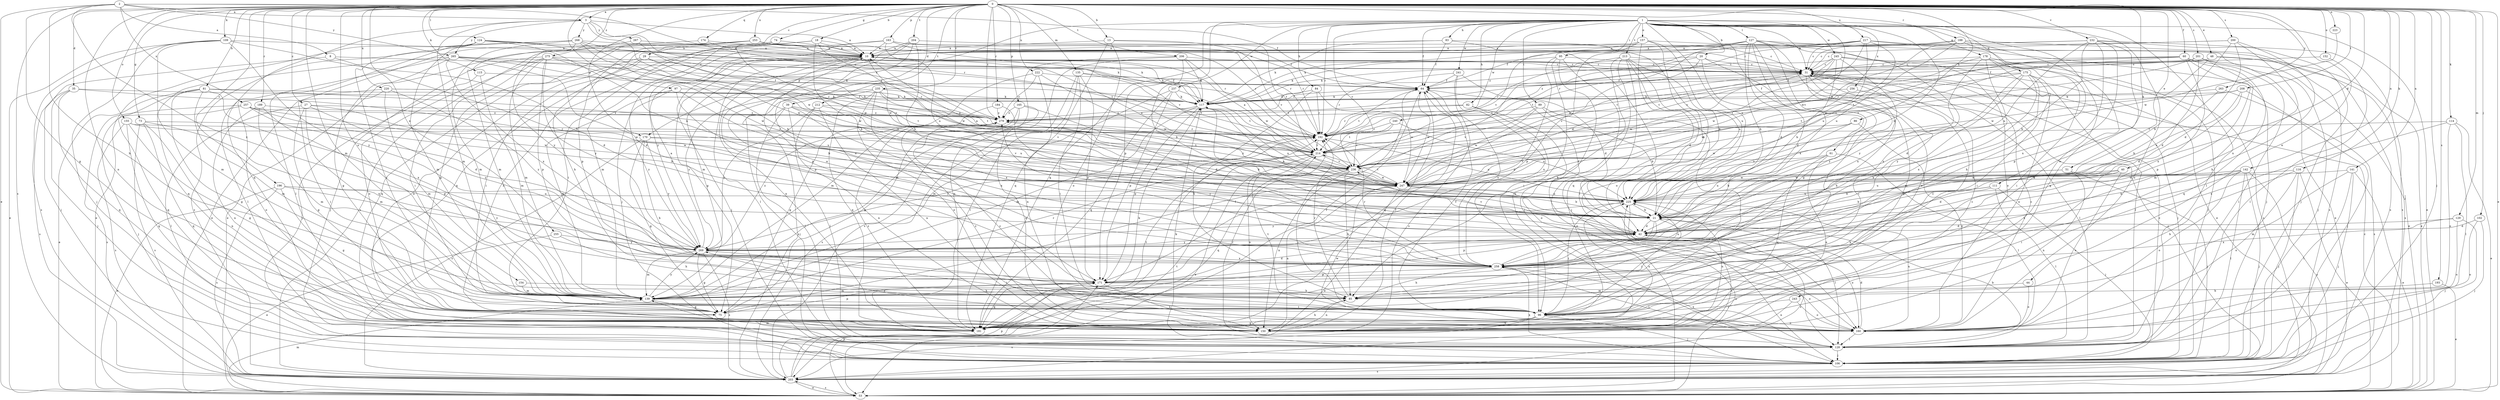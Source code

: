 strict digraph  {
0;
1;
2;
3;
8;
10;
13;
18;
20;
21;
27;
29;
31;
35;
39;
40;
42;
44;
48;
51;
53;
60;
61;
64;
73;
74;
75;
81;
82;
83;
84;
85;
86;
89;
95;
96;
97;
102;
106;
109;
111;
114;
115;
116;
117;
124;
127;
128;
129;
135;
139;
141;
142;
150;
152;
154;
155;
157;
160;
163;
165;
170;
171;
174;
175;
178;
181;
184;
188;
189;
192;
193;
196;
200;
201;
203;
204;
206;
208;
212;
213;
214;
217;
220;
222;
223;
225;
232;
235;
236;
237;
240;
241;
243;
245;
247;
253;
255;
256;
257;
258;
263;
265;
267;
268;
269;
275;
279;
0 -> 3  [label=a];
0 -> 13  [label=b];
0 -> 18  [label=b];
0 -> 27  [label=c];
0 -> 29  [label=c];
0 -> 35  [label=d];
0 -> 39  [label=d];
0 -> 40  [label=d];
0 -> 44  [label=e];
0 -> 48  [label=e];
0 -> 51  [label=e];
0 -> 53  [label=e];
0 -> 60  [label=f];
0 -> 73  [label=g];
0 -> 74  [label=g];
0 -> 81  [label=h];
0 -> 86  [label=i];
0 -> 97  [label=j];
0 -> 102  [label=j];
0 -> 106  [label=j];
0 -> 109  [label=k];
0 -> 111  [label=k];
0 -> 114  [label=k];
0 -> 115  [label=k];
0 -> 116  [label=k];
0 -> 124  [label=l];
0 -> 129  [label=m];
0 -> 135  [label=m];
0 -> 139  [label=m];
0 -> 141  [label=n];
0 -> 142  [label=n];
0 -> 150  [label=n];
0 -> 152  [label=o];
0 -> 154  [label=o];
0 -> 155  [label=o];
0 -> 163  [label=p];
0 -> 165  [label=p];
0 -> 170  [label=p];
0 -> 174  [label=q];
0 -> 184  [label=r];
0 -> 188  [label=r];
0 -> 189  [label=r];
0 -> 193  [label=s];
0 -> 196  [label=s];
0 -> 200  [label=s];
0 -> 201  [label=s];
0 -> 203  [label=s];
0 -> 204  [label=t];
0 -> 206  [label=t];
0 -> 208  [label=t];
0 -> 212  [label=t];
0 -> 217  [label=u];
0 -> 220  [label=u];
0 -> 222  [label=u];
0 -> 223  [label=u];
0 -> 232  [label=v];
0 -> 235  [label=v];
0 -> 253  [label=x];
0 -> 255  [label=x];
0 -> 263  [label=y];
0 -> 275  [label=z];
0 -> 279  [label=z];
1 -> 20  [label=b];
1 -> 21  [label=b];
1 -> 31  [label=c];
1 -> 53  [label=e];
1 -> 61  [label=f];
1 -> 64  [label=f];
1 -> 82  [label=h];
1 -> 83  [label=h];
1 -> 84  [label=h];
1 -> 89  [label=i];
1 -> 95  [label=i];
1 -> 127  [label=l];
1 -> 128  [label=l];
1 -> 157  [label=o];
1 -> 160  [label=o];
1 -> 170  [label=p];
1 -> 171  [label=p];
1 -> 175  [label=q];
1 -> 178  [label=q];
1 -> 181  [label=q];
1 -> 192  [label=r];
1 -> 213  [label=t];
1 -> 225  [label=u];
1 -> 236  [label=v];
1 -> 237  [label=w];
1 -> 240  [label=w];
1 -> 241  [label=w];
1 -> 243  [label=w];
1 -> 245  [label=w];
1 -> 247  [label=w];
1 -> 256  [label=x];
2 -> 3  [label=a];
2 -> 8  [label=a];
2 -> 53  [label=e];
2 -> 64  [label=f];
2 -> 75  [label=g];
2 -> 85  [label=h];
2 -> 192  [label=r];
2 -> 257  [label=x];
2 -> 258  [label=x];
2 -> 265  [label=y];
3 -> 10  [label=a];
3 -> 139  [label=m];
3 -> 181  [label=q];
3 -> 247  [label=w];
3 -> 265  [label=y];
3 -> 267  [label=y];
3 -> 268  [label=y];
3 -> 279  [label=z];
8 -> 31  [label=c];
8 -> 42  [label=d];
8 -> 106  [label=j];
10 -> 31  [label=c];
10 -> 75  [label=g];
10 -> 106  [label=j];
10 -> 117  [label=k];
10 -> 128  [label=l];
10 -> 150  [label=n];
10 -> 171  [label=p];
10 -> 247  [label=w];
13 -> 10  [label=a];
13 -> 160  [label=o];
13 -> 181  [label=q];
13 -> 214  [label=t];
13 -> 236  [label=v];
18 -> 10  [label=a];
18 -> 21  [label=b];
18 -> 139  [label=m];
18 -> 150  [label=n];
18 -> 181  [label=q];
18 -> 192  [label=r];
18 -> 247  [label=w];
20 -> 31  [label=c];
20 -> 42  [label=d];
20 -> 117  [label=k];
20 -> 181  [label=q];
20 -> 214  [label=t];
20 -> 236  [label=v];
21 -> 42  [label=d];
21 -> 96  [label=i];
21 -> 117  [label=k];
21 -> 128  [label=l];
21 -> 139  [label=m];
21 -> 171  [label=p];
27 -> 75  [label=g];
27 -> 128  [label=l];
27 -> 139  [label=m];
27 -> 247  [label=w];
27 -> 269  [label=y];
27 -> 279  [label=z];
29 -> 31  [label=c];
29 -> 96  [label=i];
29 -> 150  [label=n];
29 -> 181  [label=q];
29 -> 192  [label=r];
29 -> 236  [label=v];
31 -> 64  [label=f];
31 -> 85  [label=h];
31 -> 96  [label=i];
31 -> 106  [label=j];
31 -> 247  [label=w];
31 -> 269  [label=y];
35 -> 106  [label=j];
35 -> 117  [label=k];
35 -> 181  [label=q];
35 -> 203  [label=s];
35 -> 247  [label=w];
39 -> 106  [label=j];
39 -> 128  [label=l];
39 -> 150  [label=n];
39 -> 225  [label=u];
39 -> 258  [label=x];
39 -> 279  [label=z];
40 -> 21  [label=b];
40 -> 42  [label=d];
40 -> 96  [label=i];
40 -> 160  [label=o];
40 -> 247  [label=w];
42 -> 64  [label=f];
42 -> 117  [label=k];
42 -> 160  [label=o];
42 -> 203  [label=s];
42 -> 236  [label=v];
42 -> 269  [label=y];
44 -> 139  [label=m];
44 -> 160  [label=o];
48 -> 31  [label=c];
48 -> 53  [label=e];
48 -> 64  [label=f];
48 -> 203  [label=s];
48 -> 247  [label=w];
51 -> 106  [label=j];
51 -> 150  [label=n];
51 -> 225  [label=u];
51 -> 247  [label=w];
53 -> 31  [label=c];
53 -> 139  [label=m];
53 -> 171  [label=p];
53 -> 203  [label=s];
53 -> 225  [label=u];
60 -> 31  [label=c];
60 -> 128  [label=l];
60 -> 171  [label=p];
60 -> 181  [label=q];
60 -> 214  [label=t];
60 -> 236  [label=v];
60 -> 258  [label=x];
60 -> 279  [label=z];
61 -> 21  [label=b];
61 -> 128  [label=l];
61 -> 150  [label=n];
61 -> 181  [label=q];
61 -> 236  [label=v];
64 -> 117  [label=k];
64 -> 181  [label=q];
64 -> 214  [label=t];
64 -> 247  [label=w];
64 -> 258  [label=x];
73 -> 150  [label=n];
73 -> 181  [label=q];
73 -> 192  [label=r];
73 -> 203  [label=s];
73 -> 258  [label=x];
74 -> 10  [label=a];
74 -> 75  [label=g];
74 -> 96  [label=i];
74 -> 247  [label=w];
75 -> 64  [label=f];
75 -> 171  [label=p];
81 -> 53  [label=e];
81 -> 75  [label=g];
81 -> 117  [label=k];
81 -> 139  [label=m];
81 -> 181  [label=q];
81 -> 236  [label=v];
81 -> 258  [label=x];
82 -> 96  [label=i];
82 -> 160  [label=o];
82 -> 192  [label=r];
82 -> 279  [label=z];
83 -> 10  [label=a];
83 -> 21  [label=b];
83 -> 64  [label=f];
83 -> 117  [label=k];
83 -> 128  [label=l];
84 -> 85  [label=h];
84 -> 117  [label=k];
84 -> 192  [label=r];
84 -> 247  [label=w];
85 -> 150  [label=n];
85 -> 192  [label=r];
86 -> 160  [label=o];
86 -> 192  [label=r];
86 -> 225  [label=u];
86 -> 247  [label=w];
89 -> 21  [label=b];
89 -> 96  [label=i];
89 -> 236  [label=v];
89 -> 247  [label=w];
89 -> 279  [label=z];
95 -> 31  [label=c];
95 -> 53  [label=e];
95 -> 96  [label=i];
95 -> 106  [label=j];
95 -> 117  [label=k];
95 -> 171  [label=p];
96 -> 31  [label=c];
96 -> 64  [label=f];
96 -> 106  [label=j];
96 -> 150  [label=n];
96 -> 160  [label=o];
96 -> 181  [label=q];
96 -> 203  [label=s];
96 -> 214  [label=t];
97 -> 21  [label=b];
97 -> 117  [label=k];
97 -> 139  [label=m];
97 -> 225  [label=u];
97 -> 269  [label=y];
102 -> 42  [label=d];
102 -> 106  [label=j];
102 -> 160  [label=o];
106 -> 31  [label=c];
106 -> 117  [label=k];
106 -> 203  [label=s];
106 -> 258  [label=x];
109 -> 10  [label=a];
109 -> 21  [label=b];
109 -> 53  [label=e];
109 -> 106  [label=j];
109 -> 139  [label=m];
109 -> 203  [label=s];
109 -> 269  [label=y];
111 -> 21  [label=b];
111 -> 85  [label=h];
111 -> 106  [label=j];
111 -> 128  [label=l];
111 -> 225  [label=u];
114 -> 53  [label=e];
114 -> 128  [label=l];
114 -> 160  [label=o];
114 -> 192  [label=r];
114 -> 258  [label=x];
115 -> 64  [label=f];
115 -> 106  [label=j];
115 -> 139  [label=m];
116 -> 53  [label=e];
116 -> 85  [label=h];
116 -> 106  [label=j];
116 -> 160  [label=o];
116 -> 247  [label=w];
117 -> 64  [label=f];
117 -> 139  [label=m];
117 -> 171  [label=p];
117 -> 225  [label=u];
117 -> 279  [label=z];
124 -> 10  [label=a];
124 -> 53  [label=e];
124 -> 96  [label=i];
124 -> 117  [label=k];
124 -> 139  [label=m];
124 -> 225  [label=u];
124 -> 279  [label=z];
127 -> 10  [label=a];
127 -> 21  [label=b];
127 -> 42  [label=d];
127 -> 53  [label=e];
127 -> 75  [label=g];
127 -> 96  [label=i];
127 -> 117  [label=k];
127 -> 150  [label=n];
127 -> 160  [label=o];
127 -> 247  [label=w];
127 -> 258  [label=x];
128 -> 21  [label=b];
128 -> 106  [label=j];
128 -> 139  [label=m];
128 -> 192  [label=r];
128 -> 258  [label=x];
129 -> 42  [label=d];
129 -> 106  [label=j];
129 -> 160  [label=o];
129 -> 258  [label=x];
135 -> 64  [label=f];
135 -> 96  [label=i];
135 -> 128  [label=l];
135 -> 171  [label=p];
135 -> 203  [label=s];
135 -> 214  [label=t];
139 -> 75  [label=g];
139 -> 96  [label=i];
139 -> 192  [label=r];
139 -> 269  [label=y];
141 -> 53  [label=e];
141 -> 106  [label=j];
141 -> 128  [label=l];
141 -> 139  [label=m];
141 -> 247  [label=w];
142 -> 21  [label=b];
142 -> 106  [label=j];
142 -> 128  [label=l];
142 -> 160  [label=o];
142 -> 203  [label=s];
142 -> 225  [label=u];
142 -> 247  [label=w];
142 -> 258  [label=x];
150 -> 31  [label=c];
150 -> 64  [label=f];
150 -> 85  [label=h];
150 -> 279  [label=z];
152 -> 31  [label=c];
152 -> 128  [label=l];
154 -> 85  [label=h];
154 -> 139  [label=m];
155 -> 75  [label=g];
155 -> 181  [label=q];
155 -> 192  [label=r];
155 -> 203  [label=s];
155 -> 236  [label=v];
157 -> 10  [label=a];
157 -> 53  [label=e];
157 -> 160  [label=o];
157 -> 171  [label=p];
157 -> 181  [label=q];
157 -> 225  [label=u];
157 -> 236  [label=v];
160 -> 31  [label=c];
160 -> 42  [label=d];
160 -> 128  [label=l];
160 -> 225  [label=u];
160 -> 247  [label=w];
160 -> 269  [label=y];
160 -> 279  [label=z];
163 -> 10  [label=a];
163 -> 31  [label=c];
163 -> 106  [label=j];
163 -> 192  [label=r];
163 -> 225  [label=u];
163 -> 236  [label=v];
163 -> 269  [label=y];
165 -> 42  [label=d];
165 -> 75  [label=g];
165 -> 150  [label=n];
165 -> 203  [label=s];
165 -> 279  [label=z];
170 -> 75  [label=g];
170 -> 85  [label=h];
170 -> 203  [label=s];
170 -> 214  [label=t];
170 -> 236  [label=v];
170 -> 269  [label=y];
171 -> 42  [label=d];
171 -> 85  [label=h];
171 -> 139  [label=m];
171 -> 150  [label=n];
171 -> 181  [label=q];
174 -> 10  [label=a];
174 -> 53  [label=e];
174 -> 117  [label=k];
175 -> 42  [label=d];
175 -> 64  [label=f];
175 -> 128  [label=l];
175 -> 139  [label=m];
175 -> 150  [label=n];
175 -> 214  [label=t];
175 -> 258  [label=x];
175 -> 269  [label=y];
178 -> 31  [label=c];
178 -> 85  [label=h];
178 -> 96  [label=i];
178 -> 106  [label=j];
178 -> 203  [label=s];
178 -> 214  [label=t];
178 -> 258  [label=x];
181 -> 64  [label=f];
181 -> 117  [label=k];
181 -> 214  [label=t];
181 -> 225  [label=u];
181 -> 279  [label=z];
184 -> 42  [label=d];
184 -> 75  [label=g];
184 -> 279  [label=z];
188 -> 10  [label=a];
188 -> 31  [label=c];
188 -> 85  [label=h];
188 -> 181  [label=q];
188 -> 203  [label=s];
188 -> 225  [label=u];
188 -> 236  [label=v];
189 -> 139  [label=m];
189 -> 150  [label=n];
189 -> 171  [label=p];
189 -> 279  [label=z];
192 -> 214  [label=t];
192 -> 225  [label=u];
192 -> 269  [label=y];
193 -> 53  [label=e];
193 -> 85  [label=h];
196 -> 53  [label=e];
196 -> 75  [label=g];
196 -> 203  [label=s];
196 -> 225  [label=u];
196 -> 269  [label=y];
200 -> 10  [label=a];
200 -> 21  [label=b];
200 -> 31  [label=c];
200 -> 42  [label=d];
200 -> 85  [label=h];
200 -> 258  [label=x];
201 -> 31  [label=c];
201 -> 42  [label=d];
201 -> 53  [label=e];
201 -> 106  [label=j];
201 -> 139  [label=m];
201 -> 192  [label=r];
201 -> 236  [label=v];
203 -> 31  [label=c];
203 -> 53  [label=e];
203 -> 171  [label=p];
203 -> 192  [label=r];
203 -> 214  [label=t];
204 -> 10  [label=a];
204 -> 21  [label=b];
204 -> 64  [label=f];
204 -> 139  [label=m];
204 -> 171  [label=p];
204 -> 258  [label=x];
206 -> 21  [label=b];
206 -> 31  [label=c];
206 -> 117  [label=k];
206 -> 139  [label=m];
206 -> 181  [label=q];
206 -> 247  [label=w];
208 -> 42  [label=d];
208 -> 106  [label=j];
208 -> 117  [label=k];
208 -> 214  [label=t];
208 -> 225  [label=u];
212 -> 128  [label=l];
212 -> 150  [label=n];
212 -> 236  [label=v];
212 -> 269  [label=y];
212 -> 279  [label=z];
213 -> 21  [label=b];
213 -> 31  [label=c];
213 -> 42  [label=d];
213 -> 85  [label=h];
213 -> 106  [label=j];
213 -> 150  [label=n];
213 -> 192  [label=r];
213 -> 225  [label=u];
214 -> 10  [label=a];
214 -> 53  [label=e];
214 -> 150  [label=n];
214 -> 236  [label=v];
217 -> 10  [label=a];
217 -> 31  [label=c];
217 -> 106  [label=j];
217 -> 192  [label=r];
217 -> 203  [label=s];
217 -> 225  [label=u];
217 -> 236  [label=v];
217 -> 247  [label=w];
217 -> 279  [label=z];
220 -> 96  [label=i];
220 -> 117  [label=k];
220 -> 139  [label=m];
220 -> 160  [label=o];
220 -> 214  [label=t];
220 -> 269  [label=y];
222 -> 64  [label=f];
222 -> 139  [label=m];
222 -> 150  [label=n];
222 -> 247  [label=w];
222 -> 279  [label=z];
223 -> 247  [label=w];
225 -> 21  [label=b];
225 -> 96  [label=i];
225 -> 150  [label=n];
225 -> 203  [label=s];
225 -> 269  [label=y];
232 -> 10  [label=a];
232 -> 21  [label=b];
232 -> 64  [label=f];
232 -> 96  [label=i];
232 -> 106  [label=j];
232 -> 171  [label=p];
232 -> 203  [label=s];
232 -> 225  [label=u];
232 -> 258  [label=x];
235 -> 117  [label=k];
235 -> 160  [label=o];
235 -> 181  [label=q];
235 -> 203  [label=s];
235 -> 214  [label=t];
235 -> 236  [label=v];
235 -> 258  [label=x];
235 -> 269  [label=y];
236 -> 10  [label=a];
236 -> 31  [label=c];
236 -> 85  [label=h];
236 -> 96  [label=i];
236 -> 150  [label=n];
236 -> 181  [label=q];
236 -> 247  [label=w];
237 -> 117  [label=k];
237 -> 139  [label=m];
237 -> 171  [label=p];
237 -> 181  [label=q];
237 -> 214  [label=t];
240 -> 192  [label=r];
240 -> 214  [label=t];
240 -> 225  [label=u];
240 -> 236  [label=v];
241 -> 42  [label=d];
241 -> 64  [label=f];
241 -> 192  [label=r];
241 -> 203  [label=s];
241 -> 258  [label=x];
243 -> 96  [label=i];
243 -> 150  [label=n];
243 -> 160  [label=o];
245 -> 21  [label=b];
245 -> 31  [label=c];
245 -> 96  [label=i];
245 -> 192  [label=r];
245 -> 214  [label=t];
245 -> 247  [label=w];
245 -> 258  [label=x];
245 -> 269  [label=y];
247 -> 10  [label=a];
247 -> 21  [label=b];
247 -> 31  [label=c];
247 -> 53  [label=e];
247 -> 150  [label=n];
247 -> 214  [label=t];
247 -> 225  [label=u];
247 -> 279  [label=z];
253 -> 10  [label=a];
253 -> 31  [label=c];
253 -> 53  [label=e];
253 -> 85  [label=h];
253 -> 171  [label=p];
253 -> 192  [label=r];
253 -> 203  [label=s];
253 -> 214  [label=t];
255 -> 53  [label=e];
255 -> 85  [label=h];
255 -> 269  [label=y];
256 -> 117  [label=k];
256 -> 128  [label=l];
256 -> 247  [label=w];
257 -> 21  [label=b];
257 -> 42  [label=d];
257 -> 106  [label=j];
257 -> 203  [label=s];
257 -> 247  [label=w];
257 -> 279  [label=z];
258 -> 10  [label=a];
258 -> 85  [label=h];
258 -> 128  [label=l];
258 -> 160  [label=o];
258 -> 171  [label=p];
258 -> 192  [label=r];
258 -> 225  [label=u];
258 -> 279  [label=z];
263 -> 21  [label=b];
263 -> 117  [label=k];
263 -> 203  [label=s];
265 -> 31  [label=c];
265 -> 42  [label=d];
265 -> 75  [label=g];
265 -> 117  [label=k];
265 -> 128  [label=l];
265 -> 181  [label=q];
265 -> 247  [label=w];
265 -> 258  [label=x];
267 -> 10  [label=a];
267 -> 139  [label=m];
267 -> 214  [label=t];
268 -> 10  [label=a];
268 -> 21  [label=b];
268 -> 128  [label=l];
268 -> 139  [label=m];
268 -> 192  [label=r];
268 -> 203  [label=s];
268 -> 247  [label=w];
268 -> 269  [label=y];
269 -> 10  [label=a];
269 -> 75  [label=g];
269 -> 96  [label=i];
269 -> 139  [label=m];
269 -> 203  [label=s];
269 -> 258  [label=x];
269 -> 279  [label=z];
275 -> 31  [label=c];
275 -> 96  [label=i];
275 -> 106  [label=j];
275 -> 139  [label=m];
275 -> 160  [label=o];
275 -> 171  [label=p];
275 -> 192  [label=r];
275 -> 247  [label=w];
275 -> 269  [label=y];
279 -> 192  [label=r];
}
